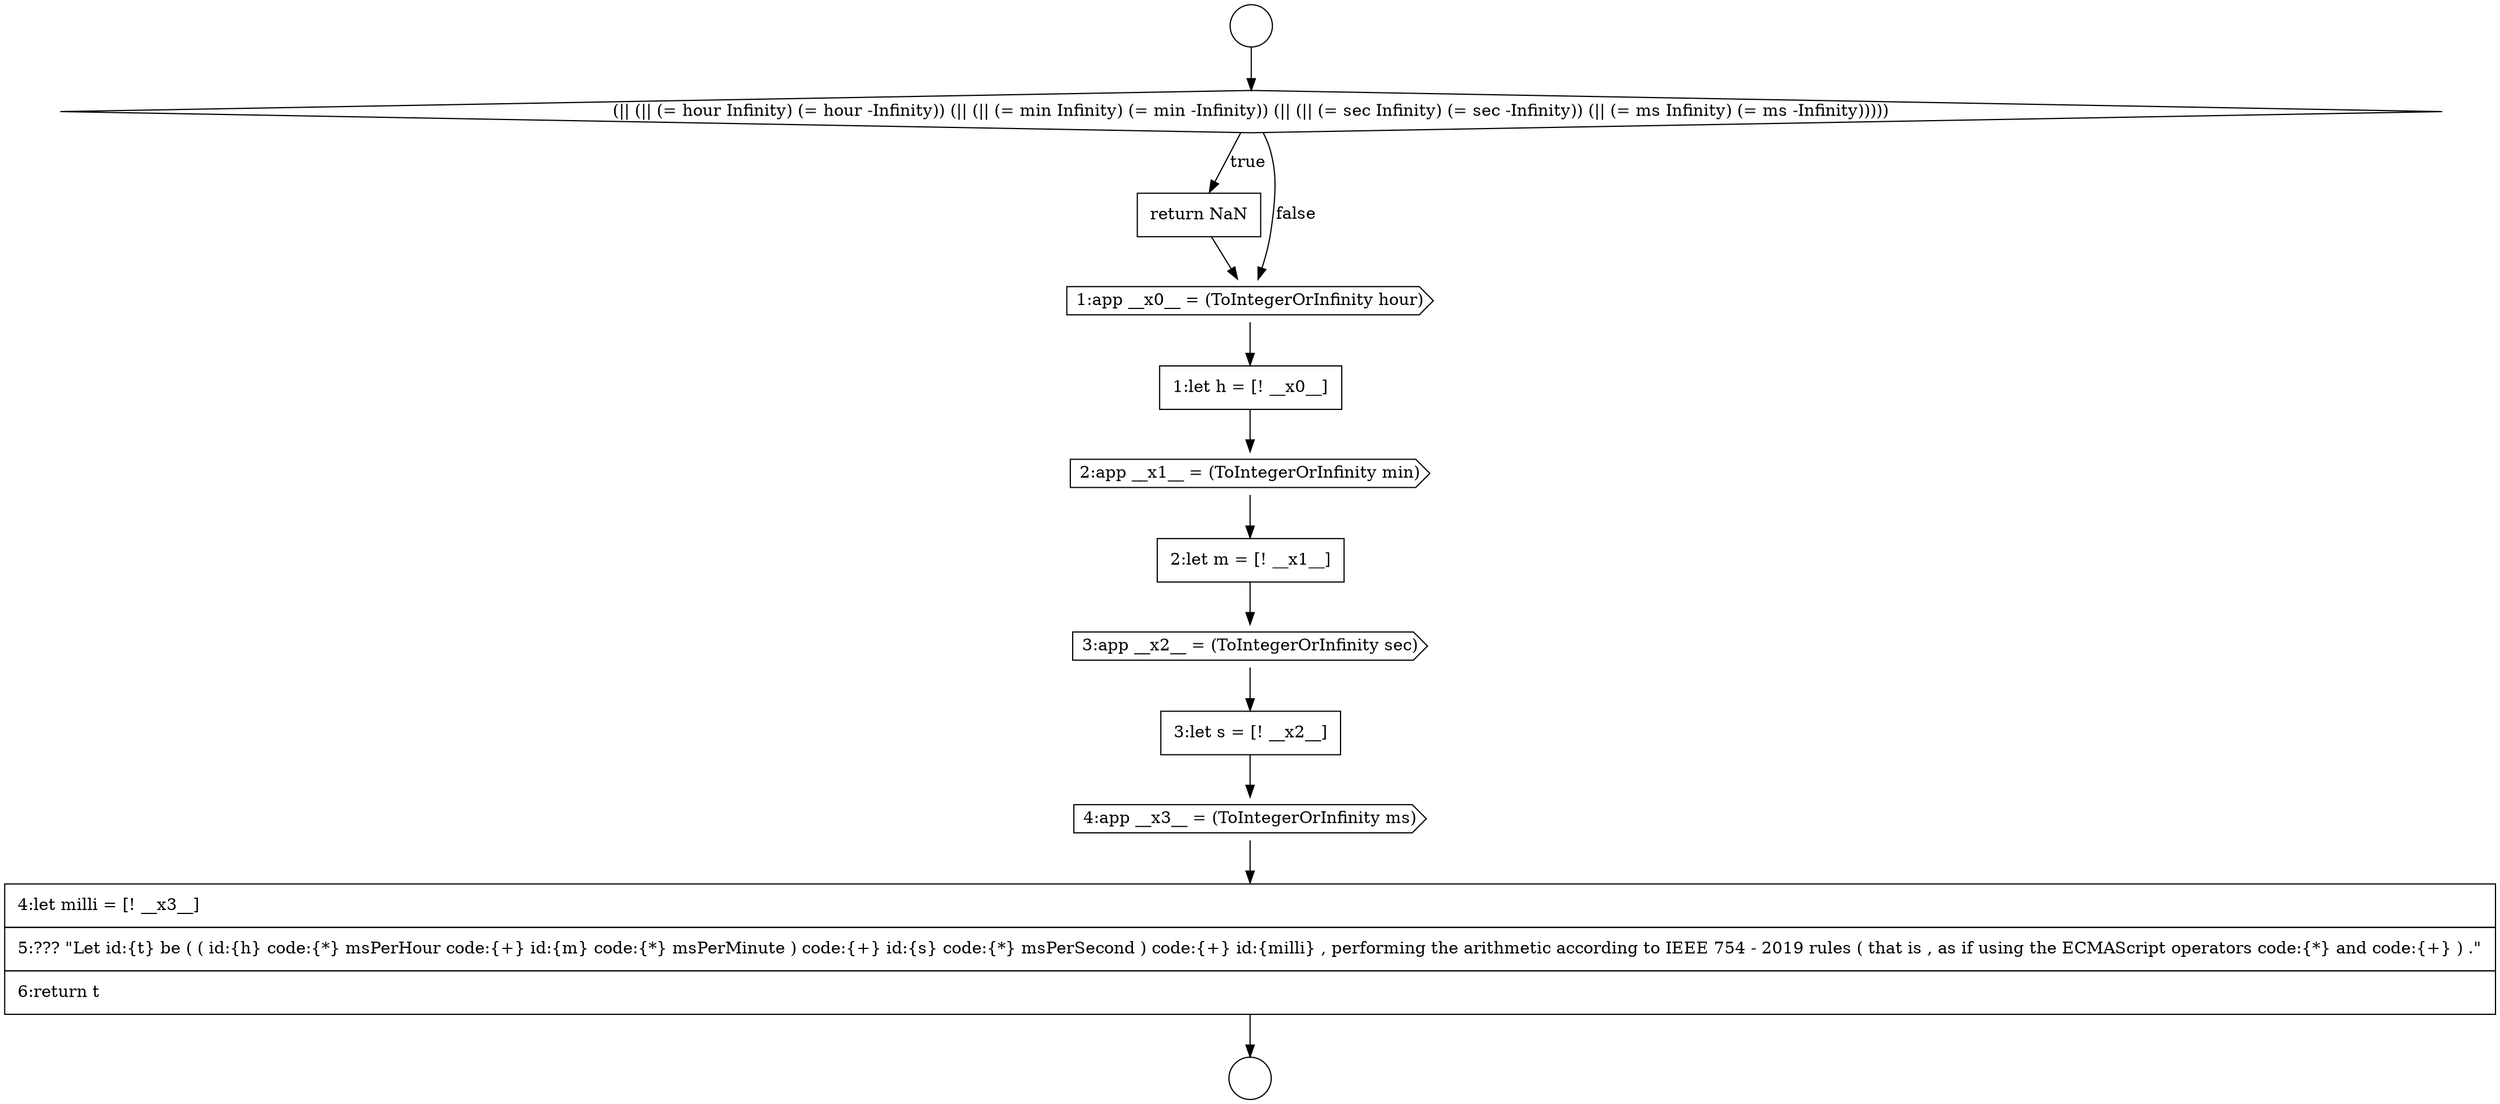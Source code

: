 digraph {
  node13120 [shape=none, margin=0, label=<<font color="black">
    <table border="0" cellborder="1" cellspacing="0" cellpadding="10">
      <tr><td align="left">3:let s = [! __x2__]</td></tr>
    </table>
  </font>> color="black" fillcolor="white" style=filled]
  node13116 [shape=none, margin=0, label=<<font color="black">
    <table border="0" cellborder="1" cellspacing="0" cellpadding="10">
      <tr><td align="left">1:let h = [! __x0__]</td></tr>
    </table>
  </font>> color="black" fillcolor="white" style=filled]
  node13122 [shape=none, margin=0, label=<<font color="black">
    <table border="0" cellborder="1" cellspacing="0" cellpadding="10">
      <tr><td align="left">4:let milli = [! __x3__]</td></tr>
      <tr><td align="left">5:??? &quot;Let id:{t} be ( ( id:{h} code:{*} msPerHour code:{+} id:{m} code:{*} msPerMinute ) code:{+} id:{s} code:{*} msPerSecond ) code:{+} id:{milli} , performing the arithmetic according to IEEE 754 - 2019 rules ( that is , as if using the ECMAScript operators code:{*} and code:{+} ) .&quot;</td></tr>
      <tr><td align="left">6:return t</td></tr>
    </table>
  </font>> color="black" fillcolor="white" style=filled]
  node13112 [shape=circle label=" " color="black" fillcolor="white" style=filled]
  node13117 [shape=cds, label=<<font color="black">2:app __x1__ = (ToIntegerOrInfinity min)</font>> color="black" fillcolor="white" style=filled]
  node13121 [shape=cds, label=<<font color="black">4:app __x3__ = (ToIntegerOrInfinity ms)</font>> color="black" fillcolor="white" style=filled]
  node13119 [shape=cds, label=<<font color="black">3:app __x2__ = (ToIntegerOrInfinity sec)</font>> color="black" fillcolor="white" style=filled]
  node13114 [shape=none, margin=0, label=<<font color="black">
    <table border="0" cellborder="1" cellspacing="0" cellpadding="10">
      <tr><td align="left">return NaN</td></tr>
    </table>
  </font>> color="black" fillcolor="white" style=filled]
  node13118 [shape=none, margin=0, label=<<font color="black">
    <table border="0" cellborder="1" cellspacing="0" cellpadding="10">
      <tr><td align="left">2:let m = [! __x1__]</td></tr>
    </table>
  </font>> color="black" fillcolor="white" style=filled]
  node13111 [shape=circle label=" " color="black" fillcolor="white" style=filled]
  node13115 [shape=cds, label=<<font color="black">1:app __x0__ = (ToIntegerOrInfinity hour)</font>> color="black" fillcolor="white" style=filled]
  node13113 [shape=diamond, label=<<font color="black">(|| (|| (= hour Infinity) (= hour -Infinity)) (|| (|| (= min Infinity) (= min -Infinity)) (|| (|| (= sec Infinity) (= sec -Infinity)) (|| (= ms Infinity) (= ms -Infinity)))))</font>> color="black" fillcolor="white" style=filled]
  node13115 -> node13116 [ color="black"]
  node13121 -> node13122 [ color="black"]
  node13120 -> node13121 [ color="black"]
  node13113 -> node13114 [label=<<font color="black">true</font>> color="black"]
  node13113 -> node13115 [label=<<font color="black">false</font>> color="black"]
  node13118 -> node13119 [ color="black"]
  node13117 -> node13118 [ color="black"]
  node13111 -> node13113 [ color="black"]
  node13114 -> node13115 [ color="black"]
  node13122 -> node13112 [ color="black"]
  node13116 -> node13117 [ color="black"]
  node13119 -> node13120 [ color="black"]
}
